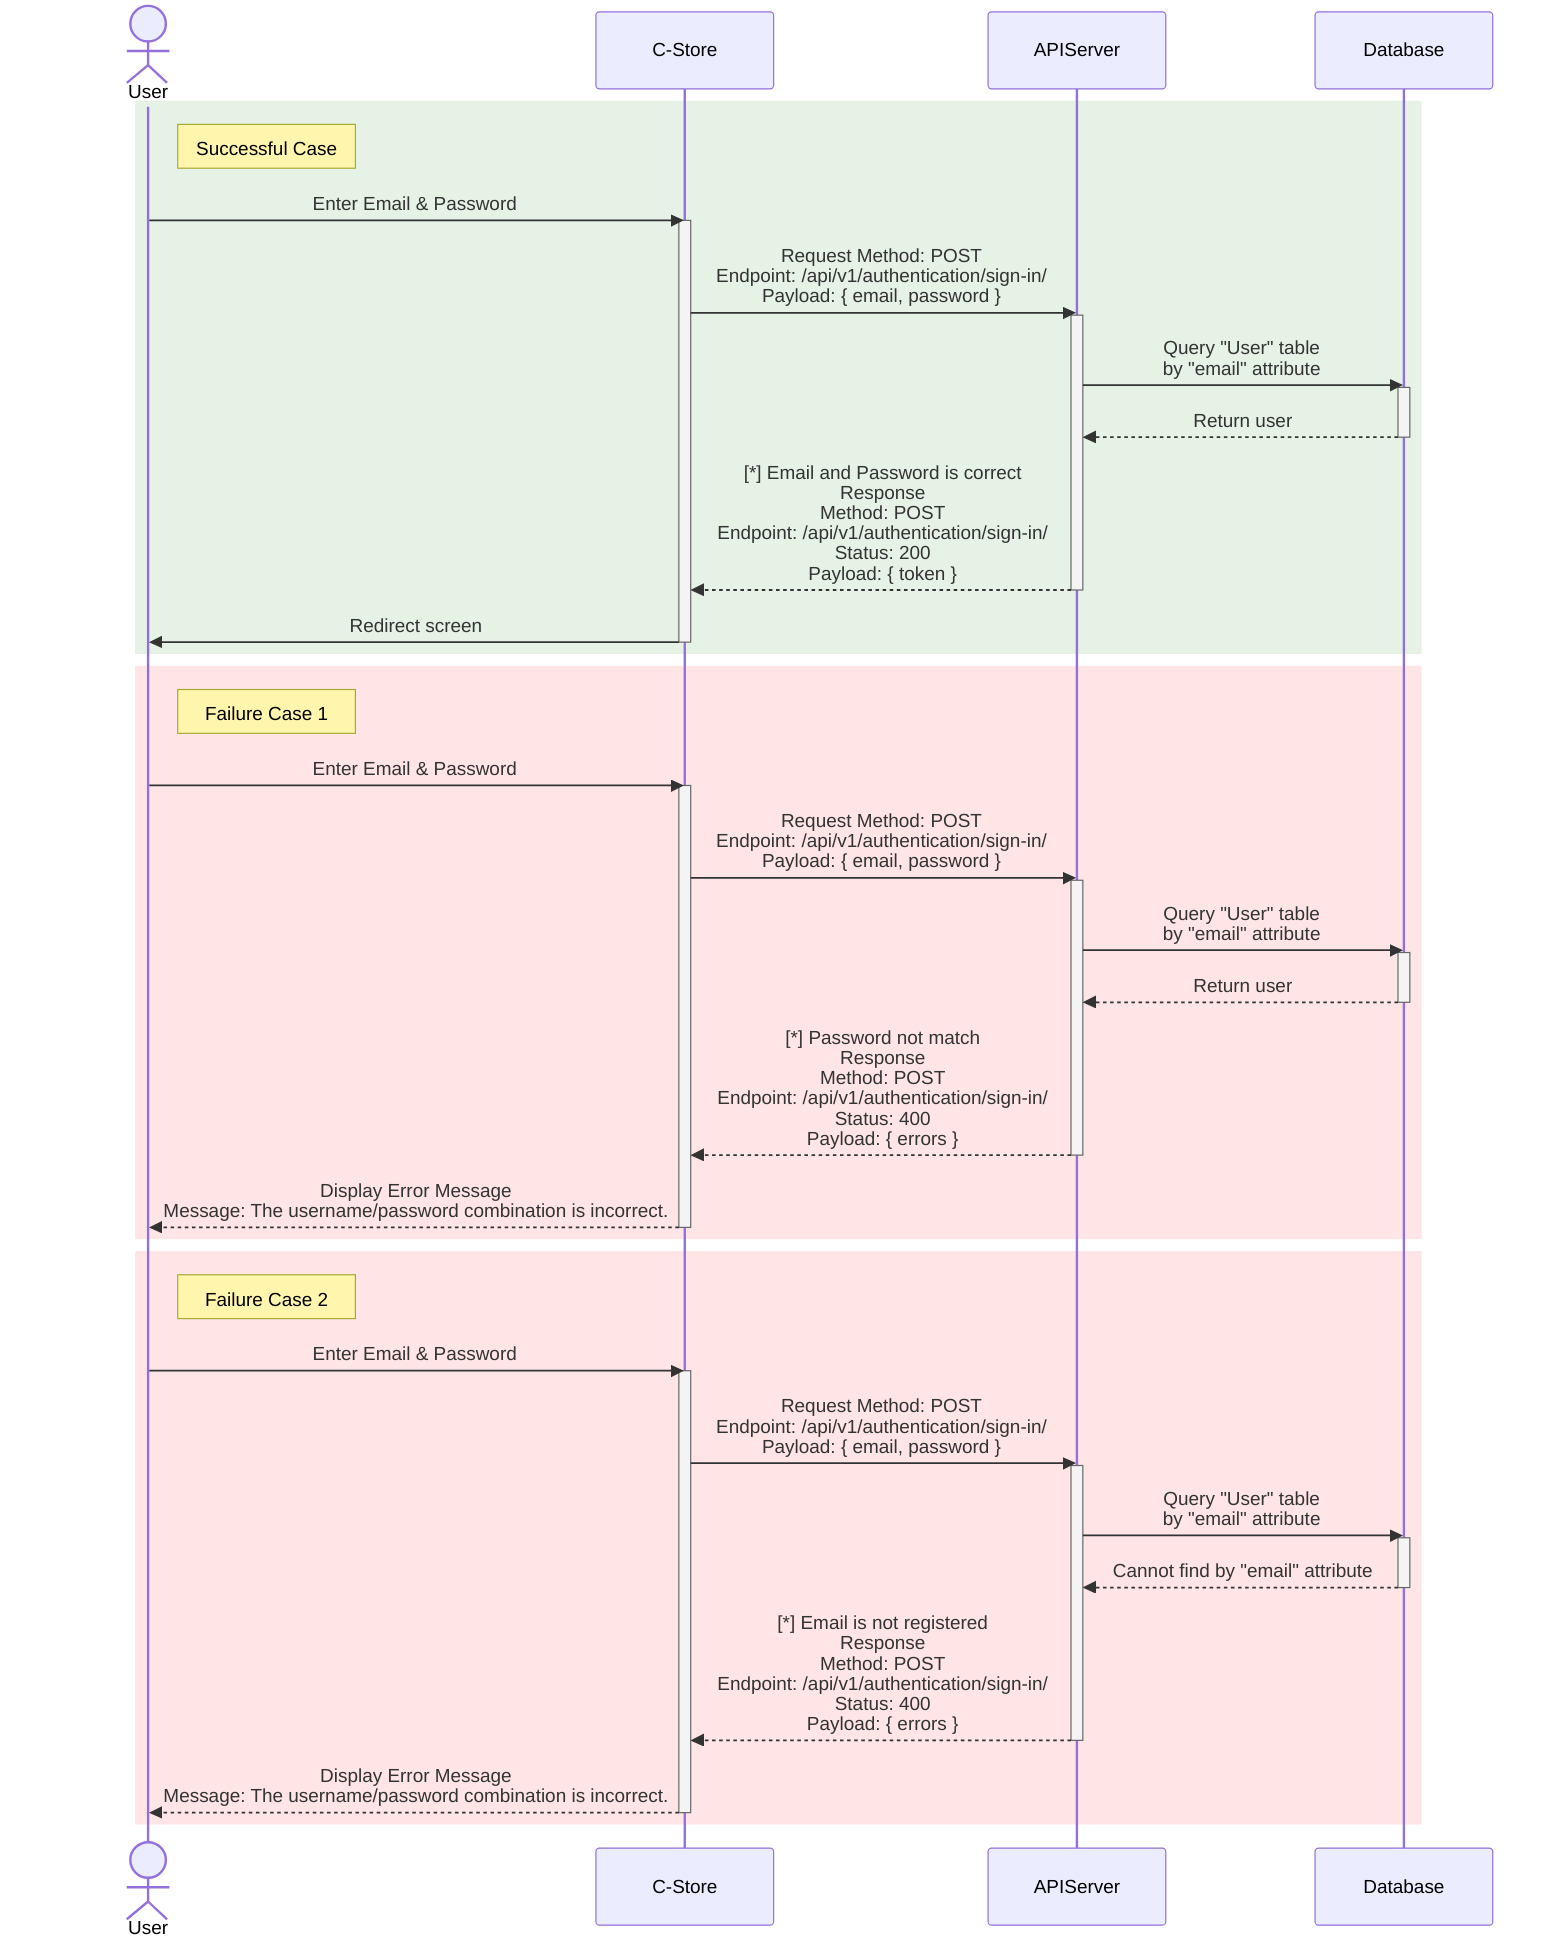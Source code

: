 sequenceDiagram
    actor User
    participant C-Store
    participant APIServer
    participant Database

    rect rgba(0, 128, 0, 0.1)
        note right of User: Successful Case
        User->>C-Store: Enter Email & Password
        activate C-Store
        C-Store->>APIServer: Request Method: POST<br>Endpoint: /api/v1/authentication/sign-in/<br>Payload: { email, password }
        activate APIServer
        APIServer->>Database: Query "User" table<br>by "email" attribute
        activate Database
        Database-->>APIServer: Return user
        deactivate Database
        APIServer-->>C-Store: [*] Email and Password is correct<br>Response<br>Method: POST<br>Endpoint: /api/v1/authentication/sign-in/<br>Status: 200<br>Payload: { token }
        deactivate APIServer
        C-Store->>User: Redirect screen
        deactivate C-Store
    end

    rect rgba(255, 0, 0, 0.1)
        note right of User: Failure Case 1
        User->>C-Store: Enter Email & Password
        activate C-Store
        C-Store->>APIServer: Request Method: POST<br>Endpoint: /api/v1/authentication/sign-in/<br>Payload: { email, password }
        activate APIServer
        APIServer->>Database: Query "User" table<br>by "email" attribute
        activate Database
        Database-->>APIServer: Return user
        deactivate Database
        APIServer-->>C-Store: [*] Password not match<br>Response<br>Method: POST<br>Endpoint: /api/v1/authentication/sign-in/<br>Status: 400<br>Payload: { errors }
        deactivate APIServer
        C-Store-->>User: Display Error Message<br>Message: The username/password combination is incorrect.
        deactivate C-Store
    end

    rect rgba(255, 0, 0, 0.1)
        note right of User: Failure Case 2
        User->>C-Store: Enter Email & Password
        activate C-Store
        C-Store->>APIServer: Request Method: POST<br>Endpoint: /api/v1/authentication/sign-in/<br>Payload: { email, password }
        activate APIServer
        APIServer->>Database: Query "User" table<br>by "email" attribute
        activate Database
        Database-->>APIServer: Cannot find by "email" attribute
        deactivate Database
        APIServer-->>C-Store: [*] Email is not registered<br>Response<br>Method: POST<br>Endpoint: /api/v1/authentication/sign-in/<br>Status: 400<br>Payload: { errors }
        deactivate APIServer
        C-Store-->>User: Display Error Message<br>Message: The username/password combination is incorrect.
        deactivate C-Store
    end